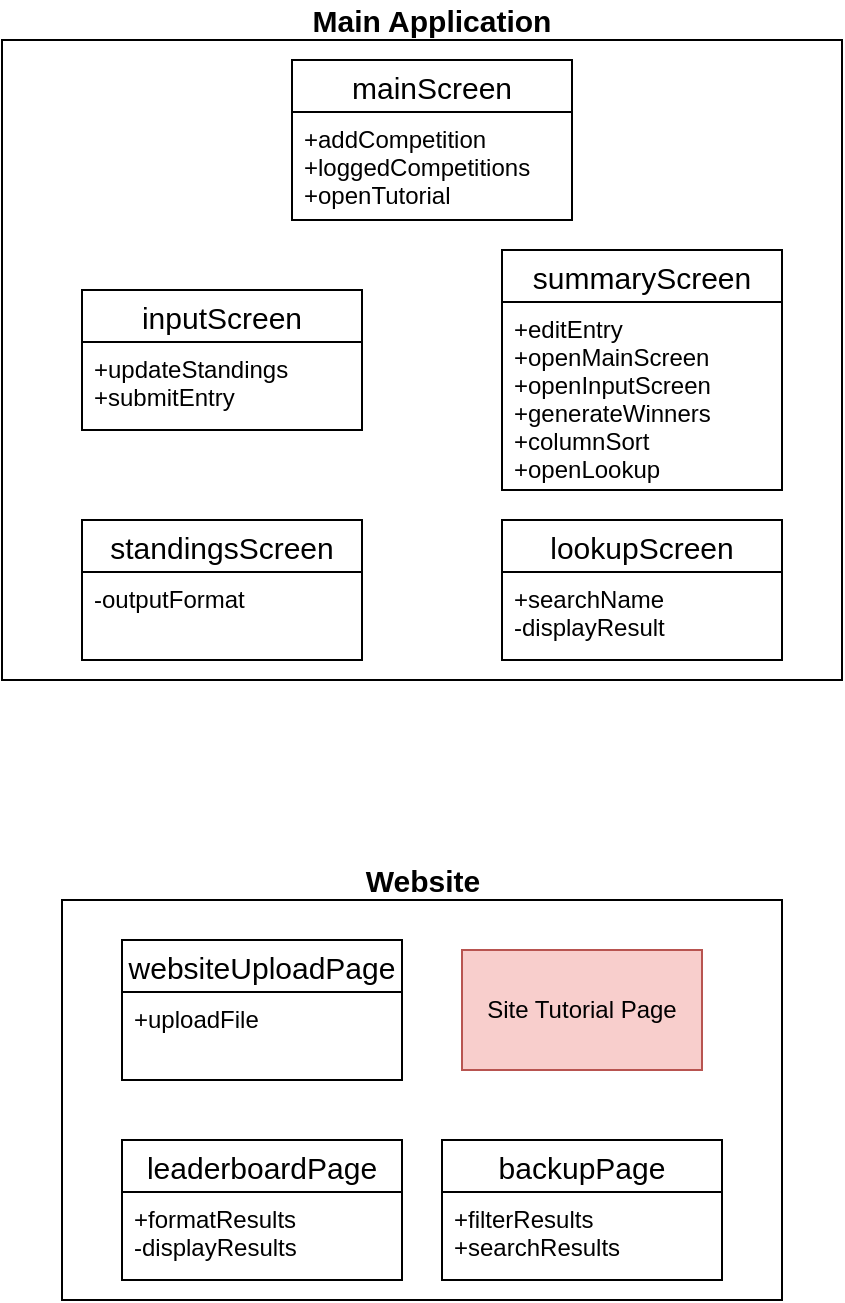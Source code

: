 <mxfile version="13.7.9" type="google"><diagram id="3Oo8lIP2dNmopJnM4Vhf" name="Page-1"><mxGraphModel dx="2062" dy="1122" grid="1" gridSize="10" guides="1" tooltips="1" connect="1" arrows="1" fold="1" page="1" pageScale="1" pageWidth="850" pageHeight="1100" math="0" shadow="0"><root><mxCell id="0"/><mxCell id="1" parent="0"/><mxCell id="F8pC03xekEOATnHgjz8f-10" value="" style="rounded=0;whiteSpace=wrap;html=1;fontSize=15;" parent="1" vertex="1"><mxGeometry x="240" y="450" width="360" height="200" as="geometry"/></mxCell><mxCell id="F8pC03xekEOATnHgjz8f-5" value="" style="rounded=0;whiteSpace=wrap;html=1;horizontal=0;" parent="1" vertex="1"><mxGeometry x="210" y="20" width="420" height="320" as="geometry"/></mxCell><mxCell id="F8pC03xekEOATnHgjz8f-6" value="Main Application" style="text;html=1;strokeColor=none;fillColor=none;align=center;verticalAlign=middle;whiteSpace=wrap;rounded=0;fontSize=15;fontStyle=1" parent="1" vertex="1"><mxGeometry x="360" width="130" height="20" as="geometry"/></mxCell><mxCell id="F8pC03xekEOATnHgjz8f-7" value="Site Tutorial Page" style="rounded=0;whiteSpace=wrap;html=1;fillColor=#f8cecc;strokeColor=#b85450;" parent="1" vertex="1"><mxGeometry x="440" y="475" width="120" height="60" as="geometry"/></mxCell><mxCell id="F8pC03xekEOATnHgjz8f-12" value="Website" style="text;html=1;strokeColor=none;fillColor=none;align=center;verticalAlign=middle;whiteSpace=wrap;rounded=0;fontSize=15;fontStyle=1" parent="1" vertex="1"><mxGeometry x="377.5" y="430" width="85" height="20" as="geometry"/></mxCell><mxCell id="F8pC03xekEOATnHgjz8f-25" value="mainScreen" style="swimlane;fontStyle=0;childLayout=stackLayout;horizontal=1;startSize=26;fillColor=none;horizontalStack=0;resizeParent=1;resizeParentMax=0;resizeLast=0;collapsible=1;marginBottom=0;fontSize=15;" parent="1" vertex="1"><mxGeometry x="355" y="30" width="140" height="80" as="geometry"/></mxCell><mxCell id="F8pC03xekEOATnHgjz8f-26" value="+addCompetition&#10;+loggedCompetitions&#10;+openTutorial" style="text;strokeColor=none;fillColor=none;align=left;verticalAlign=top;spacingLeft=4;spacingRight=4;overflow=hidden;rotatable=0;points=[[0,0.5],[1,0.5]];portConstraint=eastwest;" parent="F8pC03xekEOATnHgjz8f-25" vertex="1"><mxGeometry y="26" width="140" height="54" as="geometry"/></mxCell><mxCell id="F8pC03xekEOATnHgjz8f-21" value="standingsScreen" style="swimlane;fontStyle=0;childLayout=stackLayout;horizontal=1;startSize=26;fillColor=none;horizontalStack=0;resizeParent=1;resizeParentMax=0;resizeLast=0;collapsible=1;marginBottom=0;fontSize=15;" parent="1" vertex="1"><mxGeometry x="250" y="260" width="140" height="70" as="geometry"/></mxCell><mxCell id="F8pC03xekEOATnHgjz8f-22" value="-outputFormat" style="text;strokeColor=none;fillColor=none;align=left;verticalAlign=top;spacingLeft=4;spacingRight=4;overflow=hidden;rotatable=0;points=[[0,0.5],[1,0.5]];portConstraint=eastwest;" parent="F8pC03xekEOATnHgjz8f-21" vertex="1"><mxGeometry y="26" width="140" height="44" as="geometry"/></mxCell><mxCell id="F8pC03xekEOATnHgjz8f-18" value="lookupScreen" style="swimlane;fontStyle=0;childLayout=stackLayout;horizontal=1;startSize=26;fillColor=none;horizontalStack=0;resizeParent=1;resizeParentMax=0;resizeLast=0;collapsible=1;marginBottom=0;fontSize=15;" parent="1" vertex="1"><mxGeometry x="460" y="260" width="140" height="70" as="geometry"/></mxCell><mxCell id="F8pC03xekEOATnHgjz8f-19" value="+searchName&#10;-displayResult" style="text;strokeColor=none;fillColor=none;align=left;verticalAlign=top;spacingLeft=4;spacingRight=4;overflow=hidden;rotatable=0;points=[[0,0.5],[1,0.5]];portConstraint=eastwest;" parent="F8pC03xekEOATnHgjz8f-18" vertex="1"><mxGeometry y="26" width="140" height="44" as="geometry"/></mxCell><mxCell id="F8pC03xekEOATnHgjz8f-31" value="backupPage" style="swimlane;fontStyle=0;childLayout=stackLayout;horizontal=1;startSize=26;fillColor=none;horizontalStack=0;resizeParent=1;resizeParentMax=0;resizeLast=0;collapsible=1;marginBottom=0;fontSize=15;" parent="1" vertex="1"><mxGeometry x="430" y="570" width="140" height="70" as="geometry"/></mxCell><mxCell id="F8pC03xekEOATnHgjz8f-32" value="+filterResults&#10;+searchResults" style="text;strokeColor=none;fillColor=none;align=left;verticalAlign=top;spacingLeft=4;spacingRight=4;overflow=hidden;rotatable=0;points=[[0,0.5],[1,0.5]];portConstraint=eastwest;" parent="F8pC03xekEOATnHgjz8f-31" vertex="1"><mxGeometry y="26" width="140" height="44" as="geometry"/></mxCell><mxCell id="F8pC03xekEOATnHgjz8f-29" value="leaderboardPage" style="swimlane;fontStyle=0;childLayout=stackLayout;horizontal=1;startSize=26;fillColor=none;horizontalStack=0;resizeParent=1;resizeParentMax=0;resizeLast=0;collapsible=1;marginBottom=0;fontSize=15;" parent="1" vertex="1"><mxGeometry x="270" y="570" width="140" height="70" as="geometry"/></mxCell><mxCell id="F8pC03xekEOATnHgjz8f-30" value="+formatResults&#10;-displayResults" style="text;strokeColor=none;fillColor=none;align=left;verticalAlign=top;spacingLeft=4;spacingRight=4;overflow=hidden;rotatable=0;points=[[0,0.5],[1,0.5]];portConstraint=eastwest;" parent="F8pC03xekEOATnHgjz8f-29" vertex="1"><mxGeometry y="26" width="140" height="44" as="geometry"/></mxCell><mxCell id="F8pC03xekEOATnHgjz8f-27" value="websiteUploadPage" style="swimlane;fontStyle=0;childLayout=stackLayout;horizontal=1;startSize=26;fillColor=none;horizontalStack=0;resizeParent=1;resizeParentMax=0;resizeLast=0;collapsible=1;marginBottom=0;fontSize=15;" parent="1" vertex="1"><mxGeometry x="270" y="470" width="140" height="70" as="geometry"/></mxCell><mxCell id="F8pC03xekEOATnHgjz8f-28" value="+uploadFile" style="text;strokeColor=none;fillColor=none;align=left;verticalAlign=top;spacingLeft=4;spacingRight=4;overflow=hidden;rotatable=0;points=[[0,0.5],[1,0.5]];portConstraint=eastwest;" parent="F8pC03xekEOATnHgjz8f-27" vertex="1"><mxGeometry y="26" width="140" height="44" as="geometry"/></mxCell><mxCell id="F8pC03xekEOATnHgjz8f-14" value="summaryScreen" style="swimlane;fontStyle=0;childLayout=stackLayout;horizontal=1;startSize=26;fillColor=none;horizontalStack=0;resizeParent=1;resizeParentMax=0;resizeLast=0;collapsible=1;marginBottom=0;fontSize=15;" parent="1" vertex="1"><mxGeometry x="460" y="125" width="140" height="120" as="geometry"/></mxCell><mxCell id="F8pC03xekEOATnHgjz8f-17" value="+editEntry&#10;+openMainScreen&#10;+openInputScreen&#10;+generateWinners&#10;+columnSort&#10;+openLookup" style="text;strokeColor=none;fillColor=none;align=left;verticalAlign=top;spacingLeft=4;spacingRight=4;overflow=hidden;rotatable=0;points=[[0,0.5],[1,0.5]];portConstraint=eastwest;" parent="F8pC03xekEOATnHgjz8f-14" vertex="1"><mxGeometry y="26" width="140" height="94" as="geometry"/></mxCell><mxCell id="F8pC03xekEOATnHgjz8f-23" value="inputScreen" style="swimlane;fontStyle=0;childLayout=stackLayout;horizontal=1;startSize=26;fillColor=none;horizontalStack=0;resizeParent=1;resizeParentMax=0;resizeLast=0;collapsible=1;marginBottom=0;fontSize=15;" parent="1" vertex="1"><mxGeometry x="250" y="145" width="140" height="70" as="geometry"/></mxCell><mxCell id="F8pC03xekEOATnHgjz8f-24" value="+updateStandings&#10;+submitEntry" style="text;strokeColor=none;fillColor=none;align=left;verticalAlign=top;spacingLeft=4;spacingRight=4;overflow=hidden;rotatable=0;points=[[0,0.5],[1,0.5]];portConstraint=eastwest;" parent="F8pC03xekEOATnHgjz8f-23" vertex="1"><mxGeometry y="26" width="140" height="44" as="geometry"/></mxCell></root></mxGraphModel></diagram></mxfile>